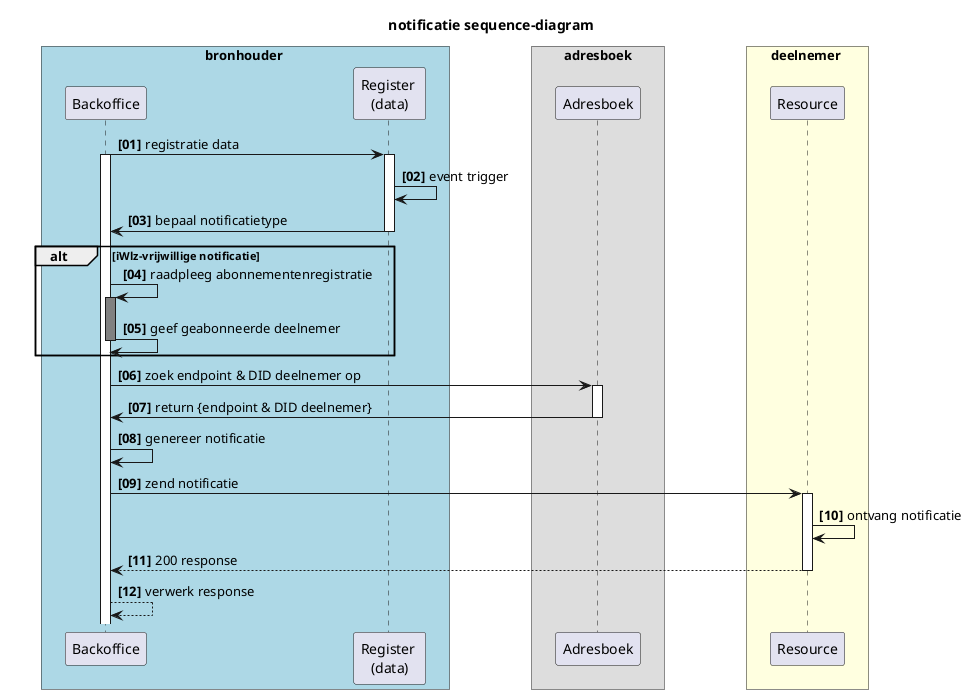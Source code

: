   @startuml rfc008-02-notificatie_sequence
  title notificatie sequence-diagram
  skinparam handwritten false
  skinparam participantpadding 20
  skinparam boxpadding 40
  autonumber "<b>[00]"
  box bronhouder #lightblue
  participant "Backoffice" as bs
  participant "Register \n(data)" as rg
  end box

  box adresboek
  participant "Adresboek" as ab
  end box

  box deelnemer #lightyellow
  participant "Resource" as dnp
  end box

    bs -> rg : registratie data
    activate rg
    activate bs
    rg -> rg: event trigger
    rg -> bs : bepaal notificatietype
    deactivate rg

      alt iWlz-vrijwillige notificatie
      bs -> bs: raadpleeg abonnementenregistratie
      activate bs #grey
      bs -> bs: geef geabonneerde deelnemer
      deactivate bs
      end 

    bs -> ab: zoek endpoint & DID deelnemer op

    activate ab
    ab -> bs: return {endpoint & DID deelnemer}
    deactivate ab
    bs -> bs: genereer notificatie
    bs -> dnp: zend notificatie
    activate dnp
    dnp -> dnp: ontvang notificatie
    dnp --> bs: 200 response
    deactivate dnp  
    bs --> bs: verwerk response

  @enduml